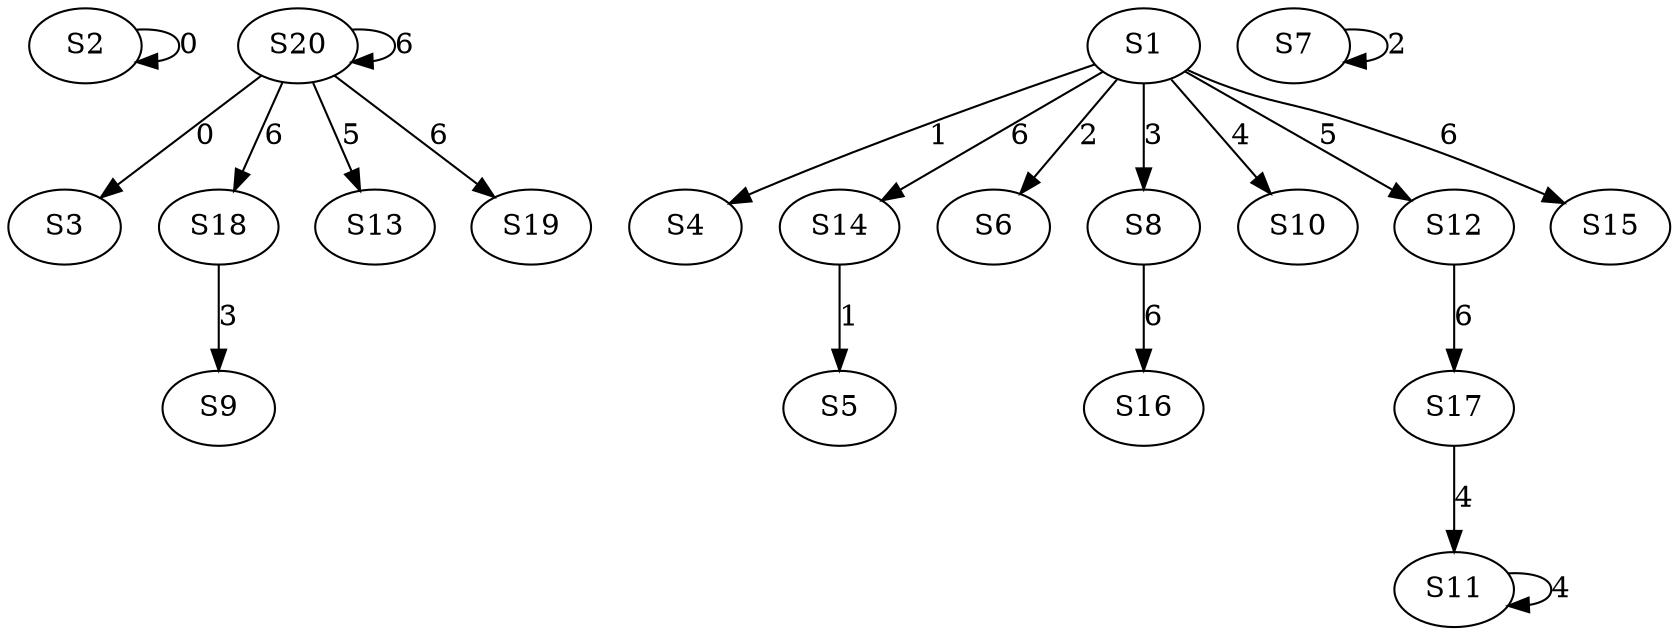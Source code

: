 strict digraph {
	S2 -> S2 [ label = 0 ];
	S20 -> S3 [ label = 0 ];
	S1 -> S4 [ label = 1 ];
	S14 -> S5 [ label = 1 ];
	S1 -> S6 [ label = 2 ];
	S7 -> S7 [ label = 2 ];
	S1 -> S8 [ label = 3 ];
	S18 -> S9 [ label = 3 ];
	S1 -> S10 [ label = 4 ];
	S17 -> S11 [ label = 4 ];
	S1 -> S12 [ label = 5 ];
	S20 -> S13 [ label = 5 ];
	S1 -> S14 [ label = 6 ];
	S1 -> S15 [ label = 6 ];
	S8 -> S16 [ label = 6 ];
	S12 -> S17 [ label = 6 ];
	S20 -> S18 [ label = 6 ];
	S20 -> S19 [ label = 6 ];
	S20 -> S20 [ label = 6 ];
	S11 -> S11 [ label = 4 ];
}
